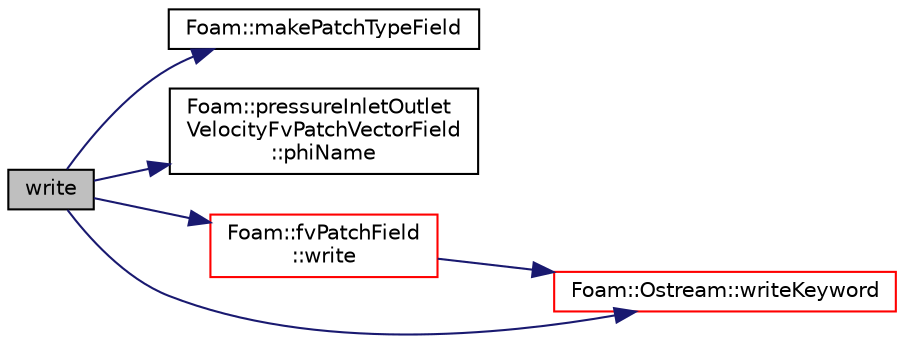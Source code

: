 digraph "write"
{
  bgcolor="transparent";
  edge [fontname="Helvetica",fontsize="10",labelfontname="Helvetica",labelfontsize="10"];
  node [fontname="Helvetica",fontsize="10",shape=record];
  rankdir="LR";
  Node1 [label="write",height=0.2,width=0.4,color="black", fillcolor="grey75", style="filled", fontcolor="black"];
  Node1 -> Node2 [color="midnightblue",fontsize="10",style="solid",fontname="Helvetica"];
  Node2 [label="Foam::makePatchTypeField",height=0.2,width=0.4,color="black",URL="$a10909.html#a44a8c9a8ab08f6bf1f84bf3dab3f82a2"];
  Node1 -> Node3 [color="midnightblue",fontsize="10",style="solid",fontname="Helvetica"];
  Node3 [label="Foam::pressureInletOutlet\lVelocityFvPatchVectorField\l::phiName",height=0.2,width=0.4,color="black",URL="$a02008.html#ae4cd641c8be6fbf6ca69634f4b3aca6f",tooltip="Return the name of phi. "];
  Node1 -> Node4 [color="midnightblue",fontsize="10",style="solid",fontname="Helvetica"];
  Node4 [label="Foam::fvPatchField\l::write",height=0.2,width=0.4,color="red",URL="$a00903.html#a0941061ad5a26be83b4107d05750ace6",tooltip="Write. "];
  Node4 -> Node5 [color="midnightblue",fontsize="10",style="solid",fontname="Helvetica"];
  Node5 [label="Foam::Ostream::writeKeyword",height=0.2,width=0.4,color="red",URL="$a01781.html#a3c58b2bb9174ea3c4a5fa58095d1290e",tooltip="Write the keyword followed by an appropriate indentation. "];
  Node1 -> Node5 [color="midnightblue",fontsize="10",style="solid",fontname="Helvetica"];
}

